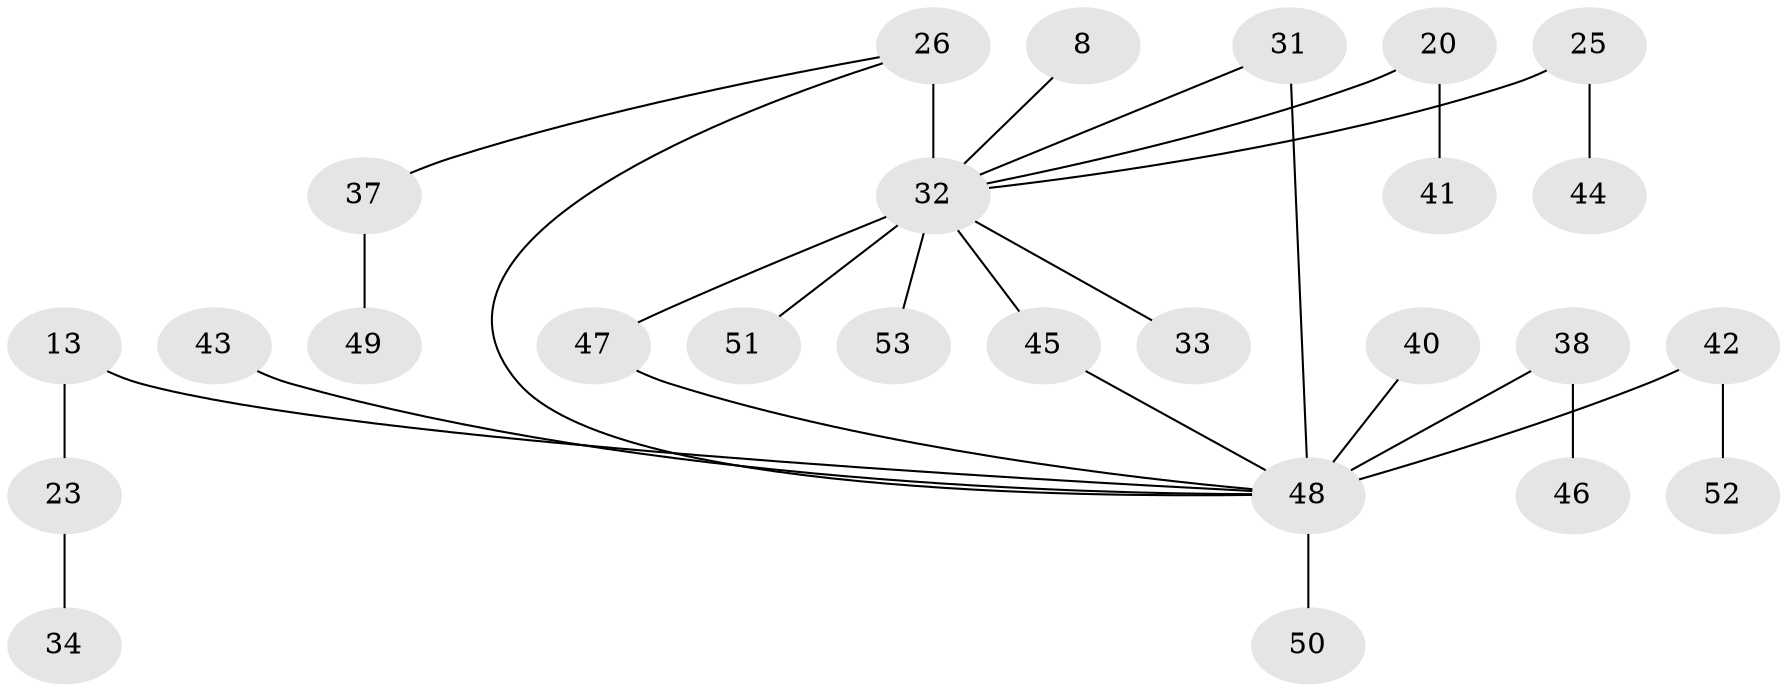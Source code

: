 // original degree distribution, {6: 0.018867924528301886, 7: 0.018867924528301886, 5: 0.018867924528301886, 3: 0.16981132075471697, 2: 0.3584905660377358, 1: 0.32075471698113206, 4: 0.09433962264150944}
// Generated by graph-tools (version 1.1) at 2025/41/03/09/25 04:41:08]
// undirected, 26 vertices, 28 edges
graph export_dot {
graph [start="1"]
  node [color=gray90,style=filled];
  8;
  13;
  20;
  23;
  25;
  26 [super="+17"];
  31 [super="+14"];
  32 [super="+2+9+29"];
  33;
  34;
  37;
  38 [super="+36"];
  40;
  41;
  42;
  43;
  44;
  45;
  46;
  47;
  48 [super="+18+30+27+39+22+35"];
  49;
  50;
  51;
  52;
  53;
  8 -- 32;
  13 -- 23;
  13 -- 48;
  20 -- 41;
  20 -- 32;
  23 -- 34;
  25 -- 44;
  25 -- 32;
  26 -- 32 [weight=4];
  26 -- 48;
  26 -- 37;
  31 -- 32;
  31 -- 48 [weight=3];
  32 -- 45;
  32 -- 51;
  32 -- 53;
  32 -- 47;
  32 -- 33;
  37 -- 49;
  38 -- 46;
  38 -- 48;
  40 -- 48;
  42 -- 52;
  42 -- 48;
  43 -- 48;
  45 -- 48;
  47 -- 48;
  48 -- 50;
}
